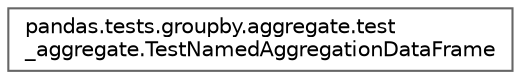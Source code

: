 digraph "Graphical Class Hierarchy"
{
 // LATEX_PDF_SIZE
  bgcolor="transparent";
  edge [fontname=Helvetica,fontsize=10,labelfontname=Helvetica,labelfontsize=10];
  node [fontname=Helvetica,fontsize=10,shape=box,height=0.2,width=0.4];
  rankdir="LR";
  Node0 [id="Node000000",label="pandas.tests.groupby.aggregate.test\l_aggregate.TestNamedAggregationDataFrame",height=0.2,width=0.4,color="grey40", fillcolor="white", style="filled",URL="$de/d60/classpandas_1_1tests_1_1groupby_1_1aggregate_1_1test__aggregate_1_1TestNamedAggregationDataFrame.html",tooltip=" "];
}
